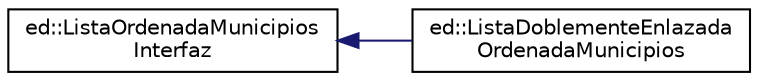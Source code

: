 digraph "Representación gráfica de la clase"
{
  edge [fontname="Helvetica",fontsize="10",labelfontname="Helvetica",labelfontsize="10"];
  node [fontname="Helvetica",fontsize="10",shape=record];
  rankdir="LR";
  Node0 [label="ed::ListaOrdenadaMunicipios\lInterfaz",height=0.2,width=0.4,color="black", fillcolor="white", style="filled",URL="$classed_1_1ListaOrdenadaMunicipiosInterfaz.html",tooltip="Definición de la clase abstracta ListaOrdenadaMunicipiosInterfaz   Lista de nodos de municipios orden..."];
  Node0 -> Node1 [dir="back",color="midnightblue",fontsize="10",style="solid",fontname="Helvetica"];
  Node1 [label="ed::ListaDoblementeEnlazada\lOrdenadaMunicipios",height=0.2,width=0.4,color="black", fillcolor="white", style="filled",URL="$classed_1_1ListaDoblementeEnlazadaOrdenadaMunicipios.html",tooltip="Definición de la clase ListaDoblementeEnlazadaOrdenadaMunicipios   Lista doblemente enlazada de nodos..."];
}
